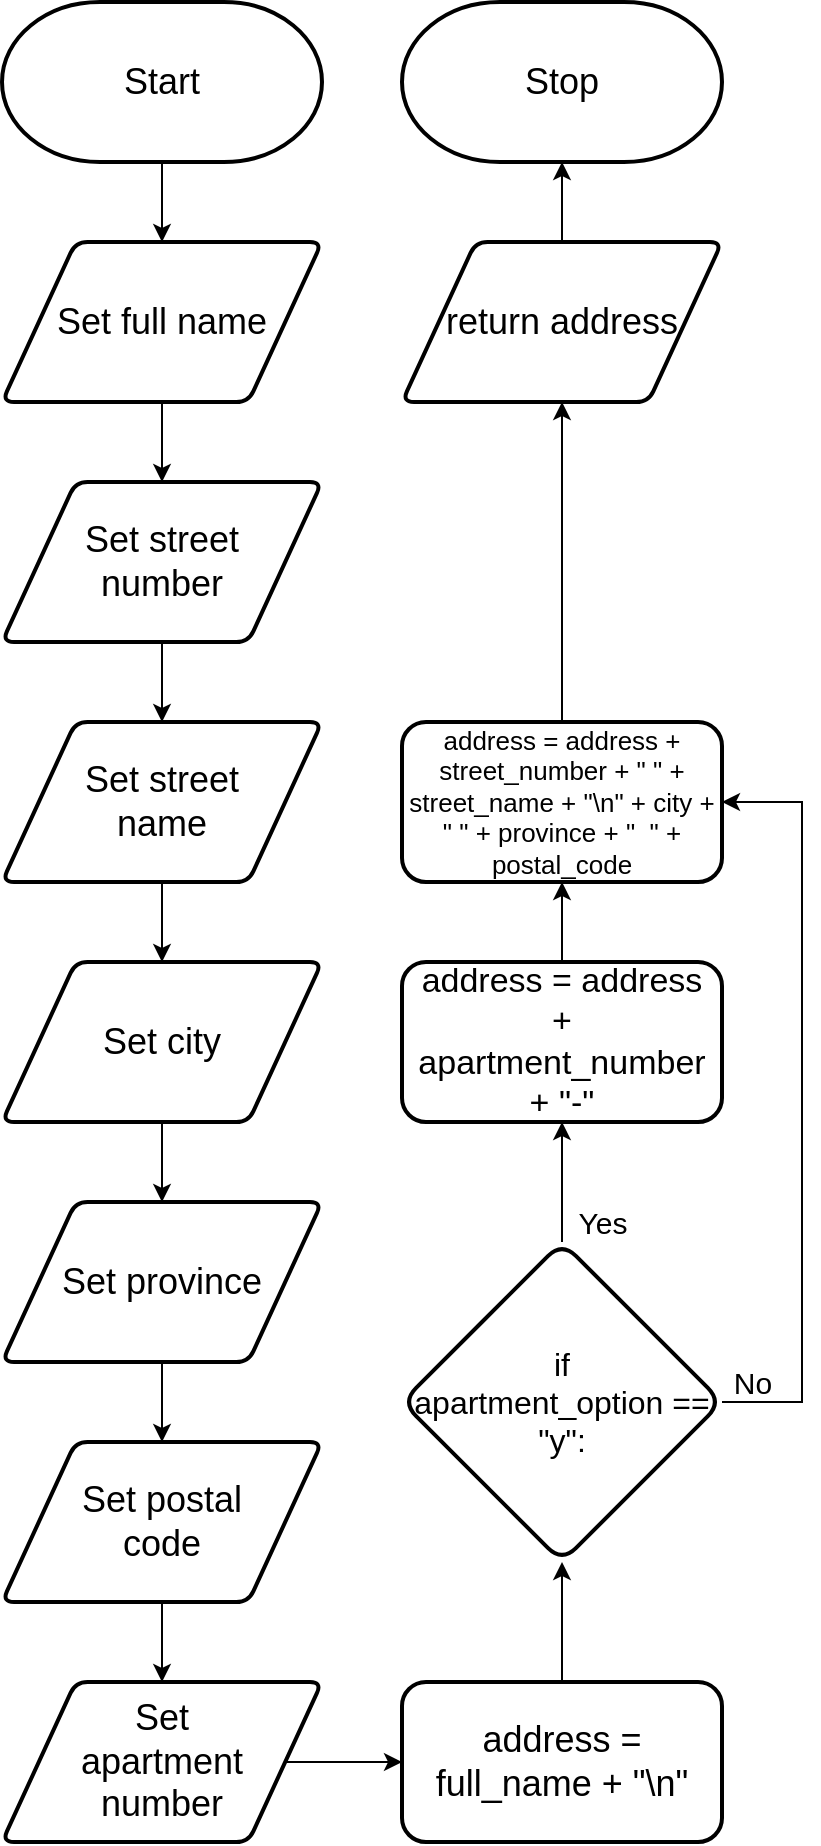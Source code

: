 <mxfile>
    <diagram id="A_tYOe9iZ1WcpGx81PBD" name="Page-1">
        <mxGraphModel dx="1726" dy="1750" grid="1" gridSize="10" guides="1" tooltips="1" connect="1" arrows="1" fold="1" page="1" pageScale="1" pageWidth="827" pageHeight="1169" math="0" shadow="0">
            <root>
                <mxCell id="0"/>
                <mxCell id="1" parent="0"/>
                <mxCell id="24" value="&lt;font style=&quot;font-size: 18px&quot;&gt;Start&lt;/font&gt;" style="strokeWidth=2;html=1;shape=mxgraph.flowchart.terminator;whiteSpace=wrap;" parent="1" vertex="1">
                    <mxGeometry width="160" height="80" as="geometry"/>
                </mxCell>
                <mxCell id="25" value="&lt;font style=&quot;font-size: 18px&quot;&gt;Stop&lt;/font&gt;" style="strokeWidth=2;html=1;shape=mxgraph.flowchart.terminator;whiteSpace=wrap;" parent="1" vertex="1">
                    <mxGeometry x="200" width="160" height="80" as="geometry"/>
                </mxCell>
                <mxCell id="59" style="edgeStyle=none;html=1;entryX=0.5;entryY=1;entryDx=0;entryDy=0;entryPerimeter=0;fontFamily=Helvetica;fontSize=15;fontColor=default;" parent="1" target="25" edge="1">
                    <mxGeometry relative="1" as="geometry">
                        <mxPoint x="280.0" y="120" as="sourcePoint"/>
                    </mxGeometry>
                </mxCell>
                <mxCell id="90" style="edgeStyle=none;html=1;entryX=0.5;entryY=0;entryDx=0;entryDy=0;" parent="1" edge="1">
                    <mxGeometry relative="1" as="geometry">
                        <mxPoint x="80" y="80" as="sourcePoint"/>
                        <mxPoint x="80.0" y="120" as="targetPoint"/>
                    </mxGeometry>
                </mxCell>
                <mxCell id="194" style="edgeStyle=none;rounded=0;html=1;entryX=0.5;entryY=0;entryDx=0;entryDy=0;fontSize=17;" parent="1" source="188" edge="1">
                    <mxGeometry relative="1" as="geometry">
                        <mxPoint x="80" y="240" as="targetPoint"/>
                    </mxGeometry>
                </mxCell>
                <mxCell id="188" value="Set full name" style="shape=parallelogram;html=1;strokeWidth=2;perimeter=parallelogramPerimeter;whiteSpace=wrap;rounded=1;arcSize=12;size=0.23;fontSize=18;" parent="1" vertex="1">
                    <mxGeometry y="120" width="160" height="80" as="geometry"/>
                </mxCell>
                <mxCell id="221" style="edgeStyle=orthogonalEdgeStyle;rounded=0;html=1;fontSize=18;entryX=0.5;entryY=1;entryDx=0;entryDy=0;exitX=0.5;exitY=0;exitDx=0;exitDy=0;" parent="1" source="261" edge="1">
                    <mxGeometry relative="1" as="geometry">
                        <mxPoint x="280" y="200" as="targetPoint"/>
                        <mxPoint x="280" y="240" as="sourcePoint"/>
                    </mxGeometry>
                </mxCell>
                <mxCell id="235" value="return address" style="shape=parallelogram;html=1;strokeWidth=2;perimeter=parallelogramPerimeter;whiteSpace=wrap;rounded=1;arcSize=12;size=0.23;fontSize=18;" parent="1" vertex="1">
                    <mxGeometry x="200" y="120" width="160" height="80" as="geometry"/>
                </mxCell>
                <mxCell id="258" style="edgeStyle=none;html=1;entryX=0.5;entryY=1;entryDx=0;entryDy=0;fontSize=17;" parent="1" source="237" target="239" edge="1">
                    <mxGeometry relative="1" as="geometry"/>
                </mxCell>
                <mxCell id="237" value="address = full_name + &quot;\n&quot;" style="rounded=1;whiteSpace=wrap;html=1;fontSize=18;strokeWidth=2;" parent="1" vertex="1">
                    <mxGeometry x="200" y="840" width="160" height="80" as="geometry"/>
                </mxCell>
                <mxCell id="260" style="edgeStyle=none;html=1;entryX=0.5;entryY=1;entryDx=0;entryDy=0;fontSize=17;" parent="1" source="239" target="259" edge="1">
                    <mxGeometry relative="1" as="geometry"/>
                </mxCell>
                <mxCell id="263" style="edgeStyle=orthogonalEdgeStyle;html=1;entryX=1;entryY=0.5;entryDx=0;entryDy=0;fontSize=17;rounded=0;" parent="1" source="239" target="261" edge="1">
                    <mxGeometry relative="1" as="geometry">
                        <Array as="points">
                            <mxPoint x="400" y="700"/>
                            <mxPoint x="400" y="400"/>
                        </Array>
                    </mxGeometry>
                </mxCell>
                <mxCell id="239" value="&lt;font style=&quot;font-size: 16px;&quot;&gt;if&lt;br style=&quot;font-size: 16px;&quot;&gt;apartment_option == &lt;br style=&quot;font-size: 16px;&quot;&gt;&quot;y&quot;:&lt;br style=&quot;font-size: 16px;&quot;&gt;&lt;/font&gt;" style="rhombus;whiteSpace=wrap;html=1;rounded=1;fontFamily=Helvetica;fontSize=16;fontColor=default;strokeColor=default;strokeWidth=2;fillColor=default;" parent="1" vertex="1">
                    <mxGeometry x="200" y="620" width="160" height="160" as="geometry"/>
                </mxCell>
                <mxCell id="240" value="&lt;font style=&quot;font-size: 15px&quot;&gt;Yes&lt;/font&gt;" style="text;html=1;align=center;verticalAlign=middle;resizable=0;points=[];autosize=1;strokeColor=none;fillColor=none;fontSize=8;fontFamily=Helvetica;fontColor=default;" parent="1" vertex="1">
                    <mxGeometry x="280" y="600" width="40" height="20" as="geometry"/>
                </mxCell>
                <mxCell id="241" value="&lt;span style=&quot;font-size: 15px&quot;&gt;No&lt;/span&gt;" style="text;html=1;align=center;verticalAlign=middle;resizable=0;points=[];autosize=1;strokeColor=none;fillColor=none;fontSize=8;fontFamily=Helvetica;fontColor=default;" parent="1" vertex="1">
                    <mxGeometry x="360" y="680" width="30" height="20" as="geometry"/>
                </mxCell>
                <mxCell id="250" style="edgeStyle=none;html=1;entryX=0.5;entryY=0;entryDx=0;entryDy=0;" parent="1" source="245" target="246" edge="1">
                    <mxGeometry relative="1" as="geometry"/>
                </mxCell>
                <mxCell id="245" value="Set street&lt;br&gt;number" style="shape=parallelogram;html=1;strokeWidth=2;perimeter=parallelogramPerimeter;whiteSpace=wrap;rounded=1;arcSize=12;size=0.23;fontSize=18;" parent="1" vertex="1">
                    <mxGeometry y="240" width="160" height="80" as="geometry"/>
                </mxCell>
                <mxCell id="251" style="edgeStyle=none;html=1;entryX=0.5;entryY=0;entryDx=0;entryDy=0;" parent="1" source="246" target="247" edge="1">
                    <mxGeometry relative="1" as="geometry"/>
                </mxCell>
                <mxCell id="246" value="Set street&lt;br&gt;name" style="shape=parallelogram;html=1;strokeWidth=2;perimeter=parallelogramPerimeter;whiteSpace=wrap;rounded=1;arcSize=12;size=0.23;fontSize=18;" parent="1" vertex="1">
                    <mxGeometry y="360" width="160" height="80" as="geometry"/>
                </mxCell>
                <mxCell id="252" style="edgeStyle=none;html=1;entryX=0.5;entryY=0;entryDx=0;entryDy=0;" parent="1" source="247" target="248" edge="1">
                    <mxGeometry relative="1" as="geometry"/>
                </mxCell>
                <mxCell id="247" value="Set city" style="shape=parallelogram;html=1;strokeWidth=2;perimeter=parallelogramPerimeter;whiteSpace=wrap;rounded=1;arcSize=12;size=0.23;fontSize=18;" parent="1" vertex="1">
                    <mxGeometry y="480" width="160" height="80" as="geometry"/>
                </mxCell>
                <mxCell id="253" style="edgeStyle=none;html=1;entryX=0.5;entryY=0;entryDx=0;entryDy=0;" parent="1" source="248" target="249" edge="1">
                    <mxGeometry relative="1" as="geometry"/>
                </mxCell>
                <mxCell id="248" value="Set province" style="shape=parallelogram;html=1;strokeWidth=2;perimeter=parallelogramPerimeter;whiteSpace=wrap;rounded=1;arcSize=12;size=0.23;fontSize=18;" parent="1" vertex="1">
                    <mxGeometry y="600" width="160" height="80" as="geometry"/>
                </mxCell>
                <mxCell id="255" style="edgeStyle=none;html=1;entryX=0.5;entryY=0;entryDx=0;entryDy=0;" parent="1" source="249" target="254" edge="1">
                    <mxGeometry relative="1" as="geometry"/>
                </mxCell>
                <mxCell id="249" value="Set postal&lt;br&gt;code" style="shape=parallelogram;html=1;strokeWidth=2;perimeter=parallelogramPerimeter;whiteSpace=wrap;rounded=1;arcSize=12;size=0.23;fontSize=18;" parent="1" vertex="1">
                    <mxGeometry y="720" width="160" height="80" as="geometry"/>
                </mxCell>
                <mxCell id="257" style="edgeStyle=none;html=1;entryX=0;entryY=0.5;entryDx=0;entryDy=0;fontSize=17;" parent="1" source="254" target="237" edge="1">
                    <mxGeometry relative="1" as="geometry"/>
                </mxCell>
                <mxCell id="254" value="Set&lt;br&gt;apartment&lt;br&gt;number" style="shape=parallelogram;html=1;strokeWidth=2;perimeter=parallelogramPerimeter;whiteSpace=wrap;rounded=1;arcSize=12;size=0.23;fontSize=18;" parent="1" vertex="1">
                    <mxGeometry y="840" width="160" height="80" as="geometry"/>
                </mxCell>
                <mxCell id="262" style="edgeStyle=none;html=1;entryX=0.5;entryY=1;entryDx=0;entryDy=0;fontSize=17;" parent="1" source="259" target="261" edge="1">
                    <mxGeometry relative="1" as="geometry"/>
                </mxCell>
                <mxCell id="259" value="address = address &lt;br style=&quot;font-size: 17px;&quot;&gt;+ &lt;br style=&quot;font-size: 17px;&quot;&gt;apartment_number &lt;br style=&quot;font-size: 17px;&quot;&gt;+ &quot;-&quot;" style="rounded=1;whiteSpace=wrap;html=1;fontSize=17;strokeWidth=2;" parent="1" vertex="1">
                    <mxGeometry x="200" y="480" width="160" height="80" as="geometry"/>
                </mxCell>
                <mxCell id="261" value="address = address + street_number + &quot; &quot; + street_name + &quot;\n&quot; + city + &quot; &quot; + province + &quot;&amp;nbsp; &quot; + postal_code" style="rounded=1;whiteSpace=wrap;html=1;fontSize=13;strokeWidth=2;" parent="1" vertex="1">
                    <mxGeometry x="200" y="360" width="160" height="80" as="geometry"/>
                </mxCell>
            </root>
        </mxGraphModel>
    </diagram>
</mxfile>
